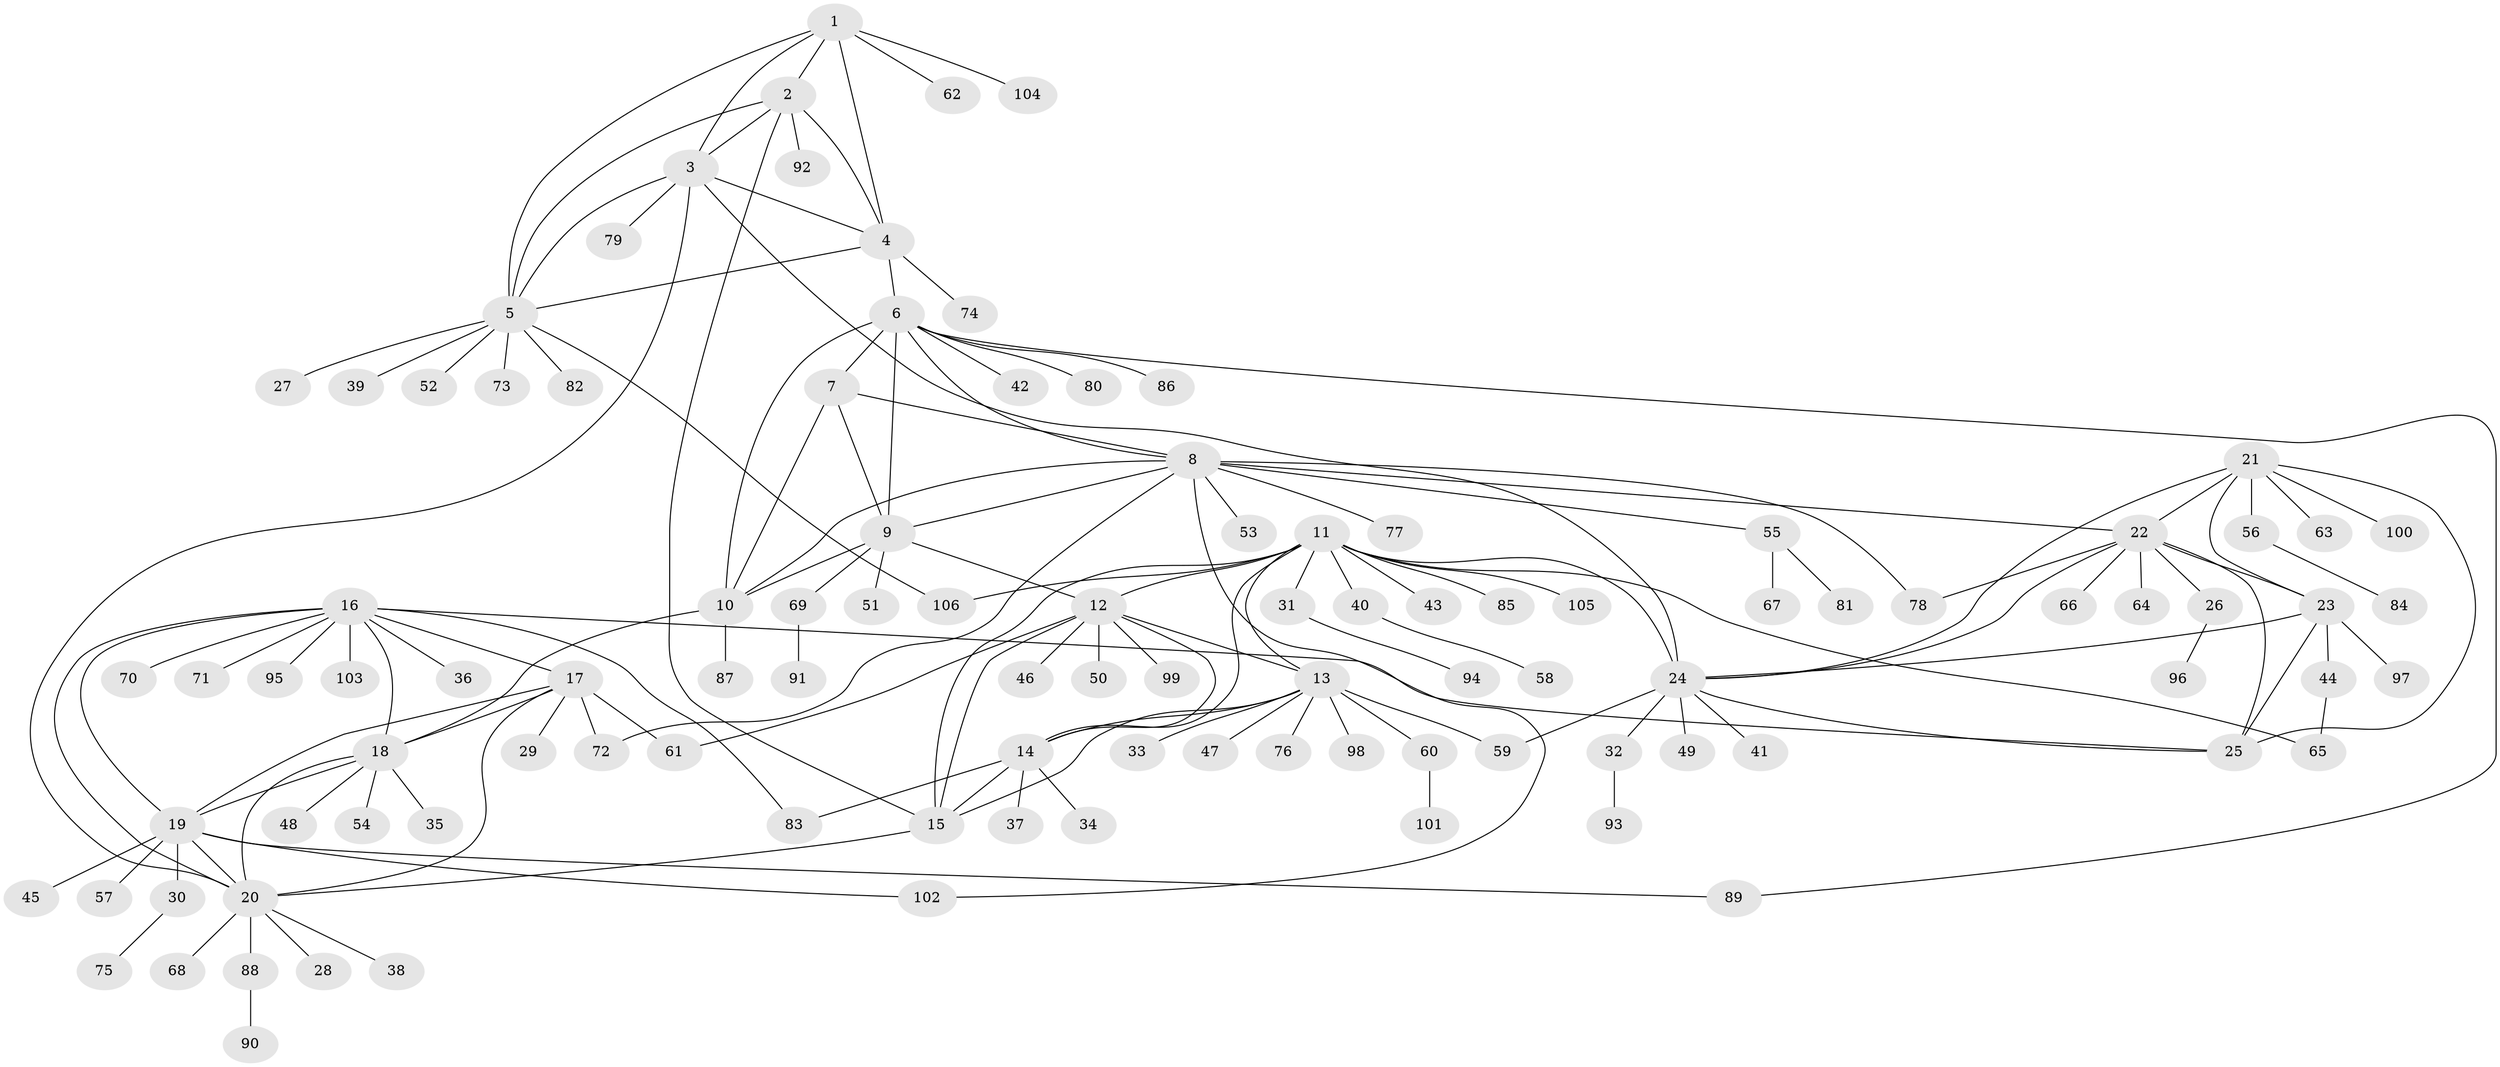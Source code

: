 // coarse degree distribution, {4: 0.03614457831325301, 12: 0.03614457831325301, 7: 0.03614457831325301, 3: 0.012048192771084338, 6: 0.04819277108433735, 9: 0.024096385542168676, 13: 0.012048192771084338, 8: 0.012048192771084338, 10: 0.012048192771084338, 5: 0.012048192771084338, 1: 0.6024096385542169, 2: 0.1566265060240964}
// Generated by graph-tools (version 1.1) at 2025/42/03/06/25 10:42:11]
// undirected, 106 vertices, 150 edges
graph export_dot {
graph [start="1"]
  node [color=gray90,style=filled];
  1;
  2;
  3;
  4;
  5;
  6;
  7;
  8;
  9;
  10;
  11;
  12;
  13;
  14;
  15;
  16;
  17;
  18;
  19;
  20;
  21;
  22;
  23;
  24;
  25;
  26;
  27;
  28;
  29;
  30;
  31;
  32;
  33;
  34;
  35;
  36;
  37;
  38;
  39;
  40;
  41;
  42;
  43;
  44;
  45;
  46;
  47;
  48;
  49;
  50;
  51;
  52;
  53;
  54;
  55;
  56;
  57;
  58;
  59;
  60;
  61;
  62;
  63;
  64;
  65;
  66;
  67;
  68;
  69;
  70;
  71;
  72;
  73;
  74;
  75;
  76;
  77;
  78;
  79;
  80;
  81;
  82;
  83;
  84;
  85;
  86;
  87;
  88;
  89;
  90;
  91;
  92;
  93;
  94;
  95;
  96;
  97;
  98;
  99;
  100;
  101;
  102;
  103;
  104;
  105;
  106;
  1 -- 2;
  1 -- 3;
  1 -- 4;
  1 -- 5;
  1 -- 62;
  1 -- 104;
  2 -- 3;
  2 -- 4;
  2 -- 5;
  2 -- 15;
  2 -- 92;
  3 -- 4;
  3 -- 5;
  3 -- 20;
  3 -- 24;
  3 -- 79;
  4 -- 5;
  4 -- 6;
  4 -- 74;
  5 -- 27;
  5 -- 39;
  5 -- 52;
  5 -- 73;
  5 -- 82;
  5 -- 106;
  6 -- 7;
  6 -- 8;
  6 -- 9;
  6 -- 10;
  6 -- 42;
  6 -- 80;
  6 -- 86;
  6 -- 89;
  7 -- 8;
  7 -- 9;
  7 -- 10;
  8 -- 9;
  8 -- 10;
  8 -- 22;
  8 -- 53;
  8 -- 55;
  8 -- 72;
  8 -- 77;
  8 -- 78;
  8 -- 102;
  9 -- 10;
  9 -- 12;
  9 -- 51;
  9 -- 69;
  10 -- 18;
  10 -- 87;
  11 -- 12;
  11 -- 13;
  11 -- 14;
  11 -- 15;
  11 -- 24;
  11 -- 31;
  11 -- 40;
  11 -- 43;
  11 -- 65;
  11 -- 85;
  11 -- 105;
  11 -- 106;
  12 -- 13;
  12 -- 14;
  12 -- 15;
  12 -- 46;
  12 -- 50;
  12 -- 61;
  12 -- 99;
  13 -- 14;
  13 -- 15;
  13 -- 33;
  13 -- 47;
  13 -- 59;
  13 -- 60;
  13 -- 76;
  13 -- 98;
  14 -- 15;
  14 -- 34;
  14 -- 37;
  14 -- 83;
  15 -- 20;
  16 -- 17;
  16 -- 18;
  16 -- 19;
  16 -- 20;
  16 -- 25;
  16 -- 36;
  16 -- 70;
  16 -- 71;
  16 -- 83;
  16 -- 95;
  16 -- 103;
  17 -- 18;
  17 -- 19;
  17 -- 20;
  17 -- 29;
  17 -- 61;
  17 -- 72;
  18 -- 19;
  18 -- 20;
  18 -- 35;
  18 -- 48;
  18 -- 54;
  19 -- 20;
  19 -- 30;
  19 -- 45;
  19 -- 57;
  19 -- 89;
  19 -- 102;
  20 -- 28;
  20 -- 38;
  20 -- 68;
  20 -- 88;
  21 -- 22;
  21 -- 23;
  21 -- 24;
  21 -- 25;
  21 -- 56;
  21 -- 63;
  21 -- 100;
  22 -- 23;
  22 -- 24;
  22 -- 25;
  22 -- 26;
  22 -- 64;
  22 -- 66;
  22 -- 78;
  23 -- 24;
  23 -- 25;
  23 -- 44;
  23 -- 97;
  24 -- 25;
  24 -- 32;
  24 -- 41;
  24 -- 49;
  24 -- 59;
  26 -- 96;
  30 -- 75;
  31 -- 94;
  32 -- 93;
  40 -- 58;
  44 -- 65;
  55 -- 67;
  55 -- 81;
  56 -- 84;
  60 -- 101;
  69 -- 91;
  88 -- 90;
}
